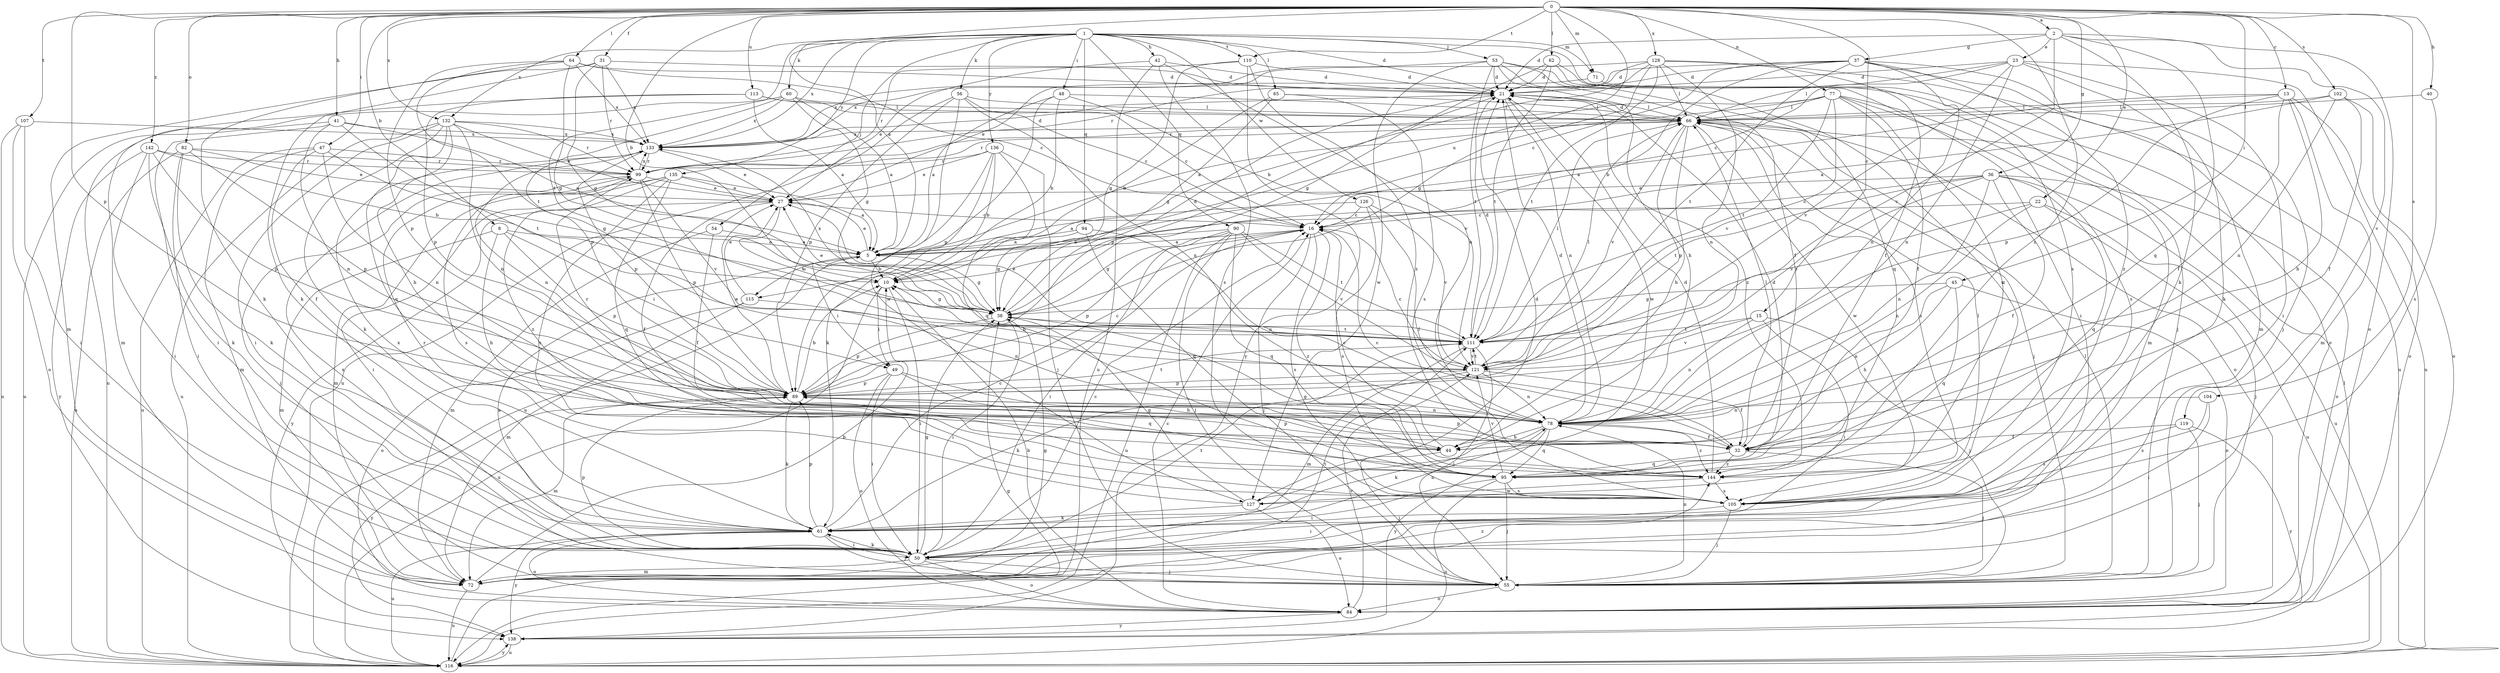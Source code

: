 strict digraph  {
0;
1;
2;
5;
8;
10;
13;
15;
16;
21;
22;
23;
27;
31;
32;
36;
37;
38;
40;
41;
42;
44;
45;
47;
48;
49;
50;
53;
54;
55;
56;
60;
61;
62;
64;
65;
66;
71;
72;
77;
78;
82;
84;
89;
90;
94;
95;
99;
102;
104;
105;
107;
110;
111;
113;
115;
116;
119;
121;
126;
127;
128;
132;
133;
135;
136;
138;
142;
144;
0 -> 2  [label=a];
0 -> 5  [label=a];
0 -> 8  [label=b];
0 -> 10  [label=b];
0 -> 13  [label=c];
0 -> 15  [label=c];
0 -> 22  [label=e];
0 -> 31  [label=f];
0 -> 36  [label=g];
0 -> 40  [label=h];
0 -> 41  [label=h];
0 -> 45  [label=i];
0 -> 47  [label=i];
0 -> 62  [label=l];
0 -> 64  [label=l];
0 -> 71  [label=m];
0 -> 77  [label=n];
0 -> 82  [label=o];
0 -> 89  [label=p];
0 -> 102  [label=s];
0 -> 104  [label=s];
0 -> 107  [label=t];
0 -> 110  [label=t];
0 -> 113  [label=u];
0 -> 115  [label=u];
0 -> 128  [label=x];
0 -> 132  [label=x];
0 -> 142  [label=z];
0 -> 144  [label=z];
1 -> 21  [label=d];
1 -> 42  [label=h];
1 -> 48  [label=i];
1 -> 53  [label=j];
1 -> 54  [label=j];
1 -> 56  [label=k];
1 -> 60  [label=k];
1 -> 65  [label=l];
1 -> 71  [label=m];
1 -> 90  [label=q];
1 -> 94  [label=q];
1 -> 105  [label=s];
1 -> 110  [label=t];
1 -> 111  [label=t];
1 -> 126  [label=w];
1 -> 132  [label=x];
1 -> 133  [label=x];
1 -> 135  [label=y];
1 -> 136  [label=y];
2 -> 21  [label=d];
2 -> 23  [label=e];
2 -> 37  [label=g];
2 -> 61  [label=k];
2 -> 84  [label=o];
2 -> 95  [label=q];
2 -> 119  [label=v];
2 -> 121  [label=v];
5 -> 10  [label=b];
5 -> 27  [label=e];
5 -> 38  [label=g];
5 -> 49  [label=i];
5 -> 115  [label=u];
8 -> 5  [label=a];
8 -> 44  [label=h];
8 -> 49  [label=i];
8 -> 72  [label=m];
8 -> 89  [label=p];
10 -> 38  [label=g];
10 -> 49  [label=i];
10 -> 50  [label=i];
10 -> 116  [label=u];
13 -> 5  [label=a];
13 -> 32  [label=f];
13 -> 44  [label=h];
13 -> 66  [label=l];
13 -> 72  [label=m];
13 -> 84  [label=o];
13 -> 89  [label=p];
15 -> 50  [label=i];
15 -> 55  [label=j];
15 -> 78  [label=n];
15 -> 111  [label=t];
15 -> 121  [label=v];
16 -> 5  [label=a];
16 -> 55  [label=j];
16 -> 89  [label=p];
16 -> 105  [label=s];
16 -> 144  [label=z];
21 -> 66  [label=l];
21 -> 78  [label=n];
21 -> 89  [label=p];
21 -> 127  [label=w];
21 -> 144  [label=z];
22 -> 16  [label=c];
22 -> 55  [label=j];
22 -> 78  [label=n];
22 -> 111  [label=t];
22 -> 116  [label=u];
23 -> 16  [label=c];
23 -> 21  [label=d];
23 -> 50  [label=i];
23 -> 61  [label=k];
23 -> 66  [label=l];
23 -> 78  [label=n];
23 -> 116  [label=u];
23 -> 121  [label=v];
27 -> 16  [label=c];
27 -> 32  [label=f];
27 -> 111  [label=t];
27 -> 138  [label=y];
31 -> 21  [label=d];
31 -> 38  [label=g];
31 -> 61  [label=k];
31 -> 72  [label=m];
31 -> 99  [label=r];
31 -> 133  [label=x];
32 -> 16  [label=c];
32 -> 55  [label=j];
32 -> 66  [label=l];
32 -> 89  [label=p];
32 -> 95  [label=q];
32 -> 144  [label=z];
36 -> 16  [label=c];
36 -> 27  [label=e];
36 -> 32  [label=f];
36 -> 78  [label=n];
36 -> 84  [label=o];
36 -> 95  [label=q];
36 -> 111  [label=t];
36 -> 116  [label=u];
36 -> 121  [label=v];
37 -> 10  [label=b];
37 -> 16  [label=c];
37 -> 21  [label=d];
37 -> 55  [label=j];
37 -> 72  [label=m];
37 -> 78  [label=n];
37 -> 99  [label=r];
37 -> 111  [label=t];
37 -> 144  [label=z];
38 -> 21  [label=d];
38 -> 27  [label=e];
38 -> 50  [label=i];
38 -> 89  [label=p];
38 -> 111  [label=t];
38 -> 133  [label=x];
40 -> 66  [label=l];
40 -> 105  [label=s];
41 -> 5  [label=a];
41 -> 50  [label=i];
41 -> 78  [label=n];
41 -> 111  [label=t];
41 -> 116  [label=u];
41 -> 133  [label=x];
42 -> 21  [label=d];
42 -> 27  [label=e];
42 -> 78  [label=n];
42 -> 105  [label=s];
42 -> 116  [label=u];
44 -> 16  [label=c];
44 -> 55  [label=j];
44 -> 89  [label=p];
45 -> 38  [label=g];
45 -> 44  [label=h];
45 -> 78  [label=n];
45 -> 84  [label=o];
45 -> 95  [label=q];
47 -> 32  [label=f];
47 -> 38  [label=g];
47 -> 72  [label=m];
47 -> 78  [label=n];
47 -> 99  [label=r];
47 -> 116  [label=u];
48 -> 5  [label=a];
48 -> 10  [label=b];
48 -> 66  [label=l];
48 -> 89  [label=p];
48 -> 121  [label=v];
49 -> 44  [label=h];
49 -> 50  [label=i];
49 -> 84  [label=o];
49 -> 89  [label=p];
49 -> 95  [label=q];
50 -> 5  [label=a];
50 -> 16  [label=c];
50 -> 38  [label=g];
50 -> 55  [label=j];
50 -> 61  [label=k];
50 -> 72  [label=m];
50 -> 84  [label=o];
50 -> 89  [label=p];
50 -> 111  [label=t];
53 -> 21  [label=d];
53 -> 32  [label=f];
53 -> 44  [label=h];
53 -> 95  [label=q];
53 -> 105  [label=s];
53 -> 111  [label=t];
53 -> 127  [label=w];
53 -> 133  [label=x];
54 -> 5  [label=a];
54 -> 32  [label=f];
54 -> 72  [label=m];
55 -> 66  [label=l];
55 -> 78  [label=n];
55 -> 84  [label=o];
55 -> 133  [label=x];
56 -> 16  [label=c];
56 -> 66  [label=l];
56 -> 78  [label=n];
56 -> 89  [label=p];
56 -> 116  [label=u];
56 -> 127  [label=w];
60 -> 5  [label=a];
60 -> 38  [label=g];
60 -> 66  [label=l];
60 -> 89  [label=p];
60 -> 116  [label=u];
60 -> 133  [label=x];
61 -> 16  [label=c];
61 -> 50  [label=i];
61 -> 55  [label=j];
61 -> 78  [label=n];
61 -> 84  [label=o];
61 -> 89  [label=p];
61 -> 116  [label=u];
61 -> 133  [label=x];
61 -> 138  [label=y];
62 -> 21  [label=d];
62 -> 38  [label=g];
62 -> 50  [label=i];
62 -> 55  [label=j];
62 -> 111  [label=t];
64 -> 16  [label=c];
64 -> 21  [label=d];
64 -> 38  [label=g];
64 -> 61  [label=k];
64 -> 89  [label=p];
64 -> 111  [label=t];
64 -> 133  [label=x];
65 -> 10  [label=b];
65 -> 38  [label=g];
65 -> 66  [label=l];
65 -> 105  [label=s];
66 -> 21  [label=d];
66 -> 44  [label=h];
66 -> 55  [label=j];
66 -> 84  [label=o];
66 -> 89  [label=p];
66 -> 99  [label=r];
66 -> 105  [label=s];
66 -> 121  [label=v];
66 -> 127  [label=w];
66 -> 133  [label=x];
71 -> 27  [label=e];
71 -> 84  [label=o];
72 -> 10  [label=b];
72 -> 38  [label=g];
72 -> 111  [label=t];
72 -> 116  [label=u];
72 -> 144  [label=z];
77 -> 5  [label=a];
77 -> 32  [label=f];
77 -> 66  [label=l];
77 -> 72  [label=m];
77 -> 99  [label=r];
77 -> 105  [label=s];
77 -> 111  [label=t];
77 -> 121  [label=v];
77 -> 144  [label=z];
78 -> 21  [label=d];
78 -> 32  [label=f];
78 -> 44  [label=h];
78 -> 61  [label=k];
78 -> 95  [label=q];
78 -> 99  [label=r];
78 -> 138  [label=y];
78 -> 144  [label=z];
82 -> 27  [label=e];
82 -> 50  [label=i];
82 -> 61  [label=k];
82 -> 89  [label=p];
82 -> 99  [label=r];
82 -> 116  [label=u];
84 -> 10  [label=b];
84 -> 16  [label=c];
84 -> 121  [label=v];
84 -> 138  [label=y];
89 -> 10  [label=b];
89 -> 16  [label=c];
89 -> 27  [label=e];
89 -> 61  [label=k];
89 -> 72  [label=m];
89 -> 78  [label=n];
89 -> 111  [label=t];
89 -> 138  [label=y];
90 -> 5  [label=a];
90 -> 38  [label=g];
90 -> 50  [label=i];
90 -> 55  [label=j];
90 -> 95  [label=q];
90 -> 111  [label=t];
90 -> 116  [label=u];
90 -> 121  [label=v];
94 -> 5  [label=a];
94 -> 38  [label=g];
94 -> 78  [label=n];
94 -> 95  [label=q];
95 -> 21  [label=d];
95 -> 50  [label=i];
95 -> 55  [label=j];
95 -> 105  [label=s];
95 -> 116  [label=u];
95 -> 121  [label=v];
99 -> 27  [label=e];
99 -> 55  [label=j];
99 -> 89  [label=p];
99 -> 105  [label=s];
99 -> 121  [label=v];
99 -> 133  [label=x];
102 -> 5  [label=a];
102 -> 32  [label=f];
102 -> 66  [label=l];
102 -> 78  [label=n];
102 -> 84  [label=o];
104 -> 50  [label=i];
104 -> 78  [label=n];
104 -> 105  [label=s];
105 -> 50  [label=i];
105 -> 55  [label=j];
105 -> 66  [label=l];
107 -> 50  [label=i];
107 -> 84  [label=o];
107 -> 116  [label=u];
107 -> 133  [label=x];
110 -> 21  [label=d];
110 -> 38  [label=g];
110 -> 99  [label=r];
110 -> 138  [label=y];
110 -> 144  [label=z];
111 -> 21  [label=d];
111 -> 27  [label=e];
111 -> 55  [label=j];
111 -> 66  [label=l];
111 -> 72  [label=m];
111 -> 121  [label=v];
113 -> 5  [label=a];
113 -> 16  [label=c];
113 -> 66  [label=l];
113 -> 72  [label=m];
113 -> 89  [label=p];
115 -> 27  [label=e];
115 -> 72  [label=m];
115 -> 78  [label=n];
115 -> 84  [label=o];
116 -> 38  [label=g];
116 -> 138  [label=y];
119 -> 32  [label=f];
119 -> 55  [label=j];
119 -> 105  [label=s];
119 -> 138  [label=y];
121 -> 10  [label=b];
121 -> 16  [label=c];
121 -> 32  [label=f];
121 -> 61  [label=k];
121 -> 66  [label=l];
121 -> 78  [label=n];
121 -> 89  [label=p];
121 -> 111  [label=t];
126 -> 5  [label=a];
126 -> 16  [label=c];
126 -> 32  [label=f];
126 -> 105  [label=s];
126 -> 121  [label=v];
127 -> 21  [label=d];
127 -> 38  [label=g];
127 -> 61  [label=k];
127 -> 84  [label=o];
127 -> 99  [label=r];
128 -> 10  [label=b];
128 -> 21  [label=d];
128 -> 32  [label=f];
128 -> 38  [label=g];
128 -> 66  [label=l];
128 -> 78  [label=n];
128 -> 111  [label=t];
128 -> 116  [label=u];
128 -> 133  [label=x];
132 -> 27  [label=e];
132 -> 44  [label=h];
132 -> 50  [label=i];
132 -> 61  [label=k];
132 -> 78  [label=n];
132 -> 95  [label=q];
132 -> 99  [label=r];
132 -> 116  [label=u];
132 -> 133  [label=x];
133 -> 21  [label=d];
133 -> 27  [label=e];
133 -> 78  [label=n];
133 -> 89  [label=p];
133 -> 99  [label=r];
135 -> 5  [label=a];
135 -> 27  [label=e];
135 -> 50  [label=i];
135 -> 72  [label=m];
135 -> 95  [label=q];
135 -> 105  [label=s];
135 -> 144  [label=z];
136 -> 10  [label=b];
136 -> 27  [label=e];
136 -> 55  [label=j];
136 -> 61  [label=k];
136 -> 95  [label=q];
136 -> 99  [label=r];
136 -> 116  [label=u];
138 -> 66  [label=l];
138 -> 116  [label=u];
142 -> 10  [label=b];
142 -> 50  [label=i];
142 -> 61  [label=k];
142 -> 89  [label=p];
142 -> 99  [label=r];
142 -> 138  [label=y];
144 -> 21  [label=d];
144 -> 38  [label=g];
144 -> 105  [label=s];
144 -> 127  [label=w];
}
